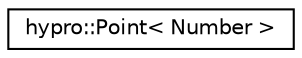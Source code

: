 digraph "Graphical Class Hierarchy"
{
  edge [fontname="Helvetica",fontsize="10",labelfontname="Helvetica",labelfontsize="10"];
  node [fontname="Helvetica",fontsize="10",shape=record];
  rankdir="LR";
  Node1 [label="hypro::Point\< Number \>",height=0.2,width=0.4,color="black", fillcolor="white", style="filled",URL="$classhypro_1_1Point.html",tooltip="Class for a point. "];
}
